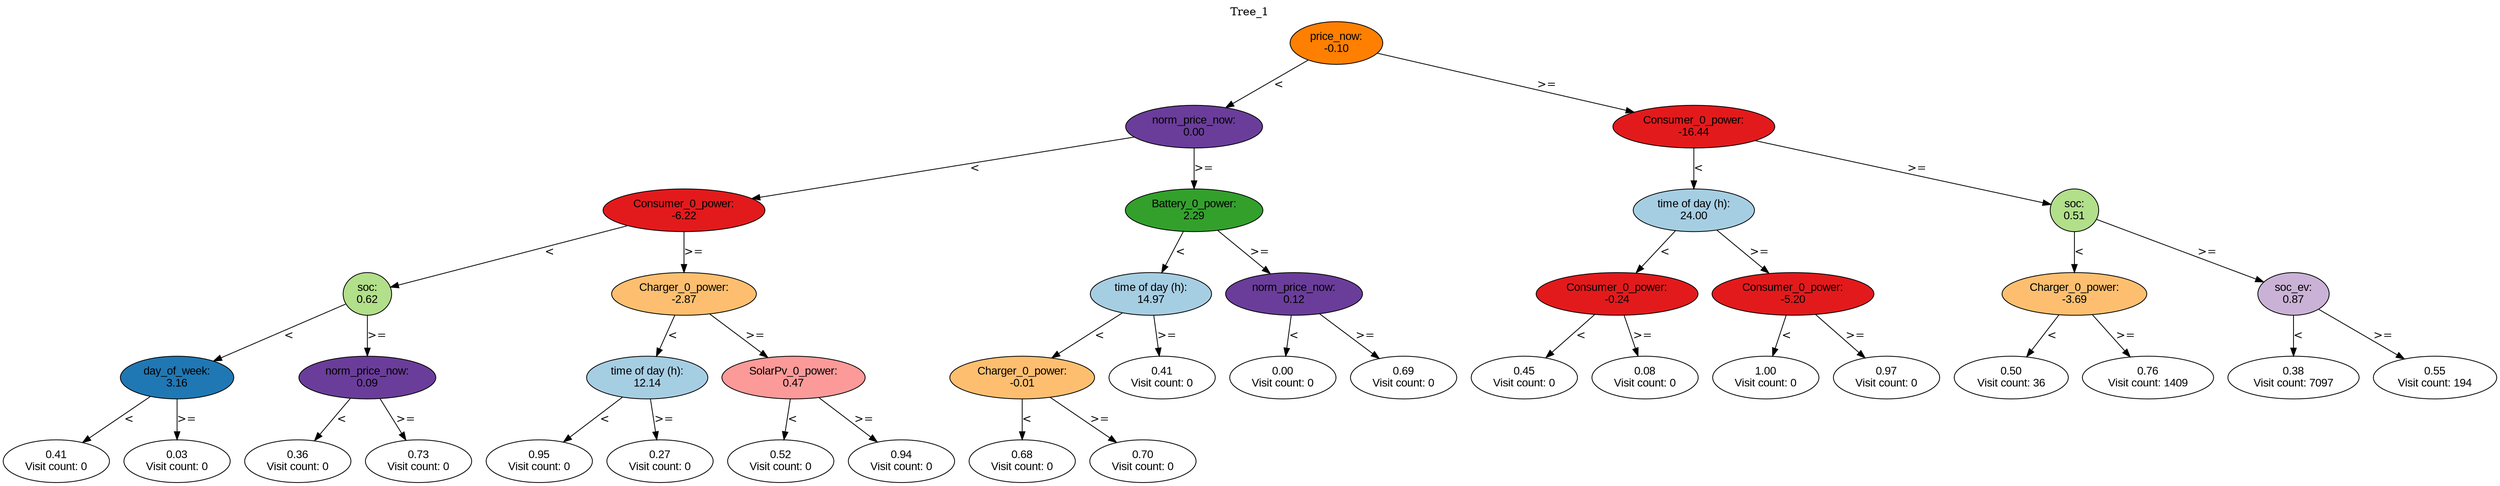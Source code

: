 digraph BST {
    node [fontname="Arial" style=filled colorscheme=paired12];
    0 [ label = "price_now:
-0.10" fillcolor=8];
    1 [ label = "norm_price_now:
0.00" fillcolor=10];
    2 [ label = "Consumer_0_power:
-6.22" fillcolor=6];
    3 [ label = "soc:
0.62" fillcolor=3];
    4 [ label = "day_of_week:
3.16" fillcolor=2];
    5 [ label = "0.41
Visit count: 0" fillcolor=white];
    6 [ label = "0.03
Visit count: 0" fillcolor=white];
    7 [ label = "norm_price_now:
0.09" fillcolor=10];
    8 [ label = "0.36
Visit count: 0" fillcolor=white];
    9 [ label = "0.73
Visit count: 0" fillcolor=white];
    10 [ label = "Charger_0_power:
-2.87" fillcolor=7];
    11 [ label = "time of day (h):
12.14" fillcolor=1];
    12 [ label = "0.95
Visit count: 0" fillcolor=white];
    13 [ label = "0.27
Visit count: 0" fillcolor=white];
    14 [ label = "SolarPv_0_power:
0.47" fillcolor=5];
    15 [ label = "0.52
Visit count: 0" fillcolor=white];
    16 [ label = "0.94
Visit count: 0" fillcolor=white];
    17 [ label = "Battery_0_power:
2.29" fillcolor=4];
    18 [ label = "time of day (h):
14.97" fillcolor=1];
    19 [ label = "Charger_0_power:
-0.01" fillcolor=7];
    20 [ label = "0.68
Visit count: 0" fillcolor=white];
    21 [ label = "0.70
Visit count: 0" fillcolor=white];
    22 [ label = "0.41
Visit count: 0" fillcolor=white];
    23 [ label = "norm_price_now:
0.12" fillcolor=10];
    24 [ label = "0.00
Visit count: 0" fillcolor=white];
    25 [ label = "0.69
Visit count: 0" fillcolor=white];
    26 [ label = "Consumer_0_power:
-16.44" fillcolor=6];
    27 [ label = "time of day (h):
24.00" fillcolor=1];
    28 [ label = "Consumer_0_power:
-0.24" fillcolor=6];
    29 [ label = "0.45
Visit count: 0" fillcolor=white];
    30 [ label = "0.08
Visit count: 0" fillcolor=white];
    31 [ label = "Consumer_0_power:
-5.20" fillcolor=6];
    32 [ label = "1.00
Visit count: 0" fillcolor=white];
    33 [ label = "0.97
Visit count: 0" fillcolor=white];
    34 [ label = "soc:
0.51" fillcolor=3];
    35 [ label = "Charger_0_power:
-3.69" fillcolor=7];
    36 [ label = "0.50
Visit count: 36" fillcolor=white];
    37 [ label = "0.76
Visit count: 1409" fillcolor=white];
    38 [ label = "soc_ev:
0.87" fillcolor=9];
    39 [ label = "0.38
Visit count: 7097" fillcolor=white];
    40 [ label = "0.55
Visit count: 194" fillcolor=white];

    0  -> 1[ label = "<"];
    0  -> 26[ label = ">="];
    1  -> 2[ label = "<"];
    1  -> 17[ label = ">="];
    2  -> 3[ label = "<"];
    2  -> 10[ label = ">="];
    3  -> 4[ label = "<"];
    3  -> 7[ label = ">="];
    4  -> 5[ label = "<"];
    4  -> 6[ label = ">="];
    7  -> 8[ label = "<"];
    7  -> 9[ label = ">="];
    10  -> 11[ label = "<"];
    10  -> 14[ label = ">="];
    11  -> 12[ label = "<"];
    11  -> 13[ label = ">="];
    14  -> 15[ label = "<"];
    14  -> 16[ label = ">="];
    17  -> 18[ label = "<"];
    17  -> 23[ label = ">="];
    18  -> 19[ label = "<"];
    18  -> 22[ label = ">="];
    19  -> 20[ label = "<"];
    19  -> 21[ label = ">="];
    23  -> 24[ label = "<"];
    23  -> 25[ label = ">="];
    26  -> 27[ label = "<"];
    26  -> 34[ label = ">="];
    27  -> 28[ label = "<"];
    27  -> 31[ label = ">="];
    28  -> 29[ label = "<"];
    28  -> 30[ label = ">="];
    31  -> 32[ label = "<"];
    31  -> 33[ label = ">="];
    34  -> 35[ label = "<"];
    34  -> 38[ label = ">="];
    35  -> 36[ label = "<"];
    35  -> 37[ label = ">="];
    38  -> 39[ label = "<"];
    38  -> 40[ label = ">="];

    labelloc="t";
    label="Tree_1";
}